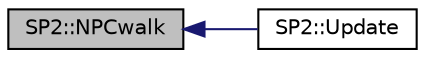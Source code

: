 digraph "SP2::NPCwalk"
{
  bgcolor="transparent";
  edge [fontname="Helvetica",fontsize="10",labelfontname="Helvetica",labelfontsize="10"];
  node [fontname="Helvetica",fontsize="10",shape=record];
  rankdir="LR";
  Node1 [label="SP2::NPCwalk",height=0.2,width=0.4,color="black", fillcolor="grey75", style="filled", fontcolor="black"];
  Node1 -> Node2 [dir="back",color="midnightblue",fontsize="10",style="solid",fontname="Helvetica"];
  Node2 [label="SP2::Update",height=0.2,width=0.4,color="black",URL="$classSP2.html#a075edf39d3102610bf7f404ae3b8d38c"];
}
